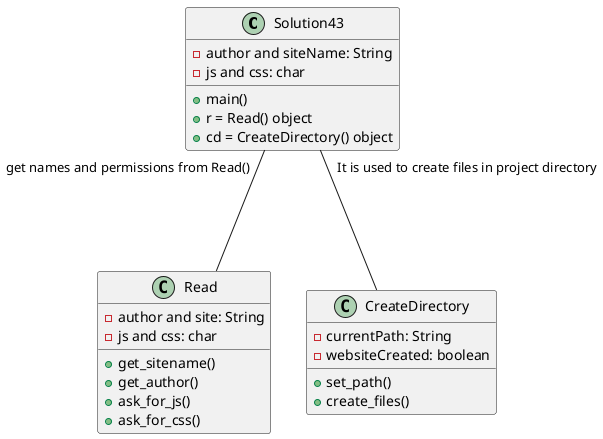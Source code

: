 @startuml
'https://plantuml.com/class-diagram

class Solution43
{
-author and siteName: String
-js and css: char
+main()
+r = Read() object
+cd = CreateDirectory() object
}
class Read
{
-author and site: String
-js and css: char
+get_sitename()
+get_author()
+ask_for_js()
+ask_for_css()
}
class CreateDirectory
{
-currentPath: String
-websiteCreated: boolean
+set_path()
+create_files()
}

Solution43 "get names and permissions from Read()" --- Read
Solution43 "It is used to create files in project directory"--- CreateDirectory

@enduml